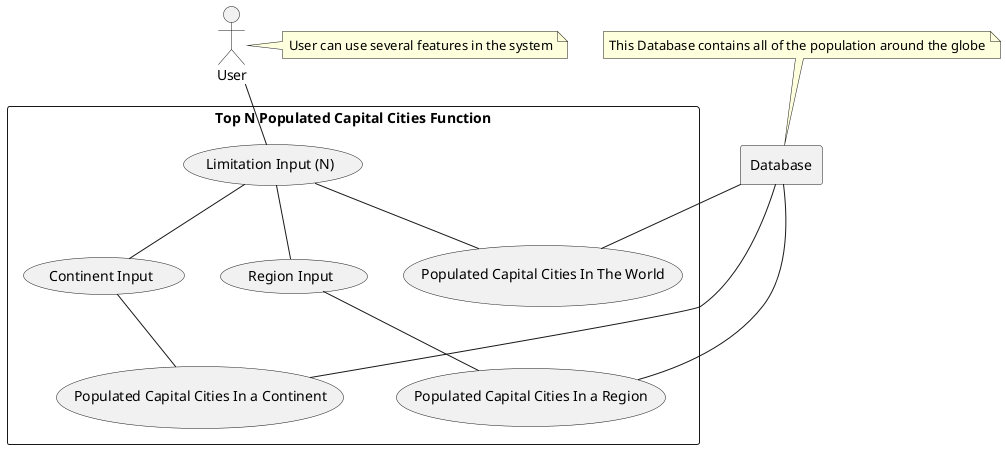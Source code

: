 @startuml
actor user as "User"
note right of user: User can use several features in the system
rectangle db as "Database"
note top of db: This Database contains all of the population around the globe
rectangle "Top N Populated Capital Cities Function"{
    usecase input as "Limitation Input (N)"
    usecase continent as "Continent Input"
    usecase region as "Region Input"
    usecase PC1 as "Populated Capital Cities In The World"
    usecase PC2 as "Populated Capital Cities In a Continent"
    usecase PC3 as "Populated Capital Cities In a Region"
    db -- PC1
    db -- PC2
    db -- PC3
}
user -- input
input -- PC1
input -- continent
input -- region
continent -- PC2
region -- PC3

@enduml